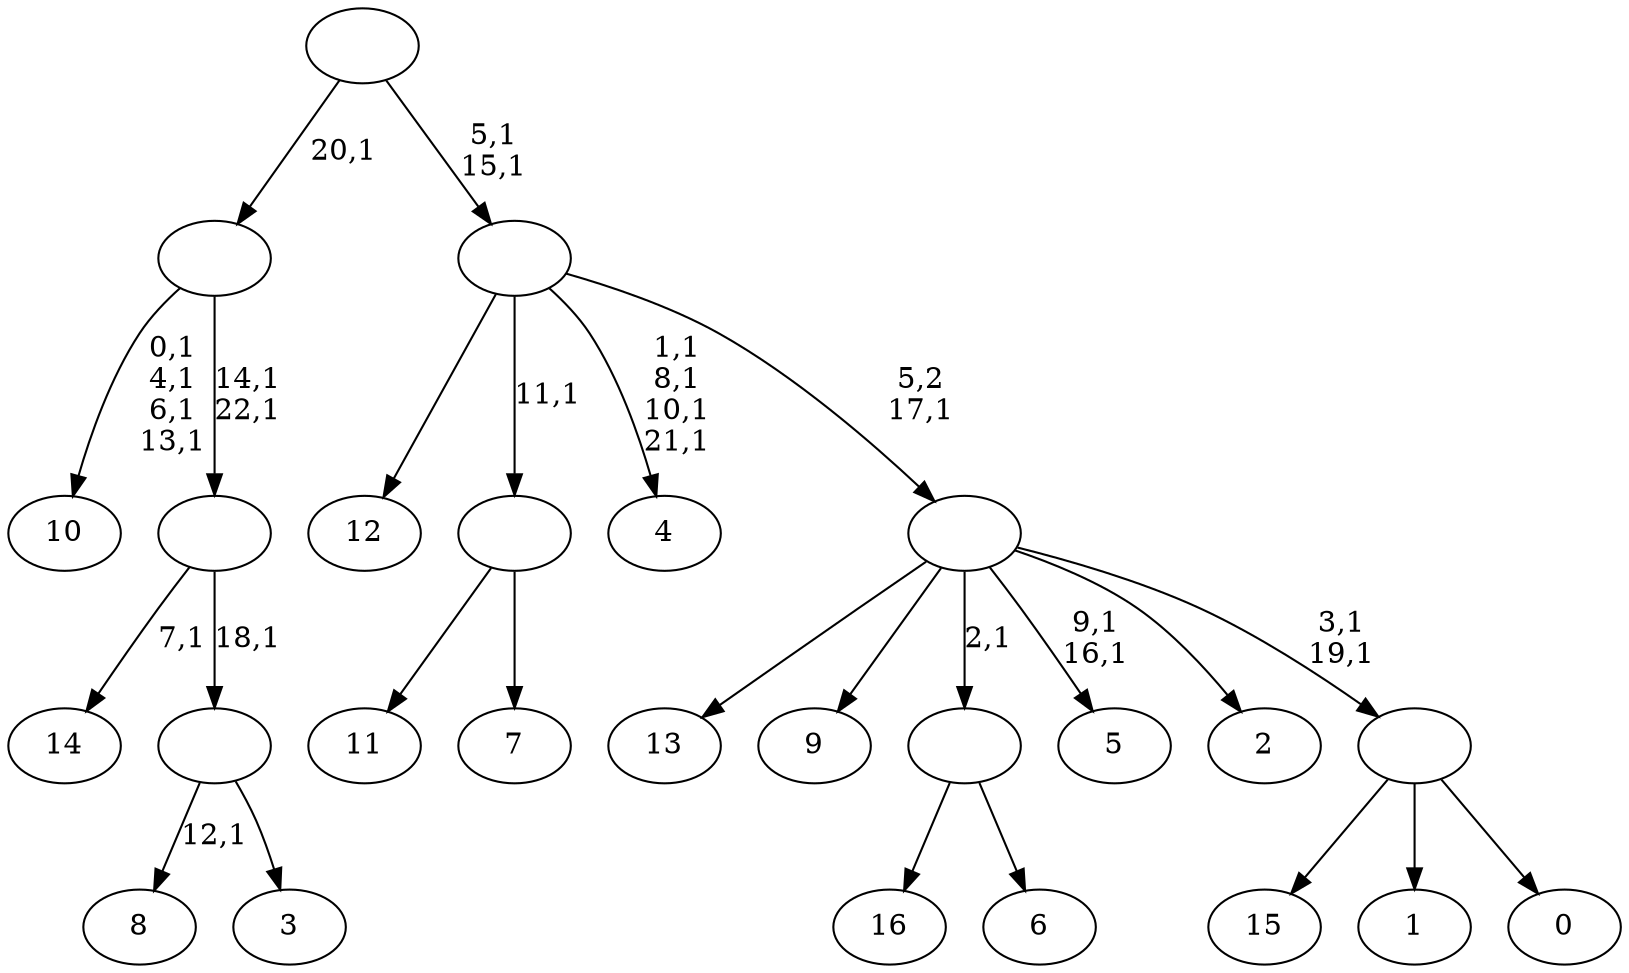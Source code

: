 digraph T {
	40 [label="16"]
	39 [label="15"]
	38 [label="14"]
	36 [label="13"]
	35 [label="12"]
	34 [label="11"]
	33 [label="10"]
	28 [label="9"]
	27 [label="8"]
	25 [label="7"]
	24 [label=""]
	23 [label="6"]
	22 [label=""]
	21 [label="5"]
	18 [label="4"]
	13 [label="3"]
	12 [label=""]
	11 [label=""]
	9 [label=""]
	8 [label="2"]
	7 [label="1"]
	6 [label="0"]
	5 [label=""]
	3 [label=""]
	2 [label=""]
	0 [label=""]
	24 -> 34 [label=""]
	24 -> 25 [label=""]
	22 -> 40 [label=""]
	22 -> 23 [label=""]
	12 -> 27 [label="12,1"]
	12 -> 13 [label=""]
	11 -> 38 [label="7,1"]
	11 -> 12 [label="18,1"]
	9 -> 11 [label="14,1\n22,1"]
	9 -> 33 [label="0,1\n4,1\n6,1\n13,1"]
	5 -> 39 [label=""]
	5 -> 7 [label=""]
	5 -> 6 [label=""]
	3 -> 5 [label="3,1\n19,1"]
	3 -> 21 [label="9,1\n16,1"]
	3 -> 36 [label=""]
	3 -> 28 [label=""]
	3 -> 22 [label="2,1"]
	3 -> 8 [label=""]
	2 -> 18 [label="1,1\n8,1\n10,1\n21,1"]
	2 -> 35 [label=""]
	2 -> 24 [label="11,1"]
	2 -> 3 [label="5,2\n17,1"]
	0 -> 2 [label="5,1\n15,1"]
	0 -> 9 [label="20,1"]
}
